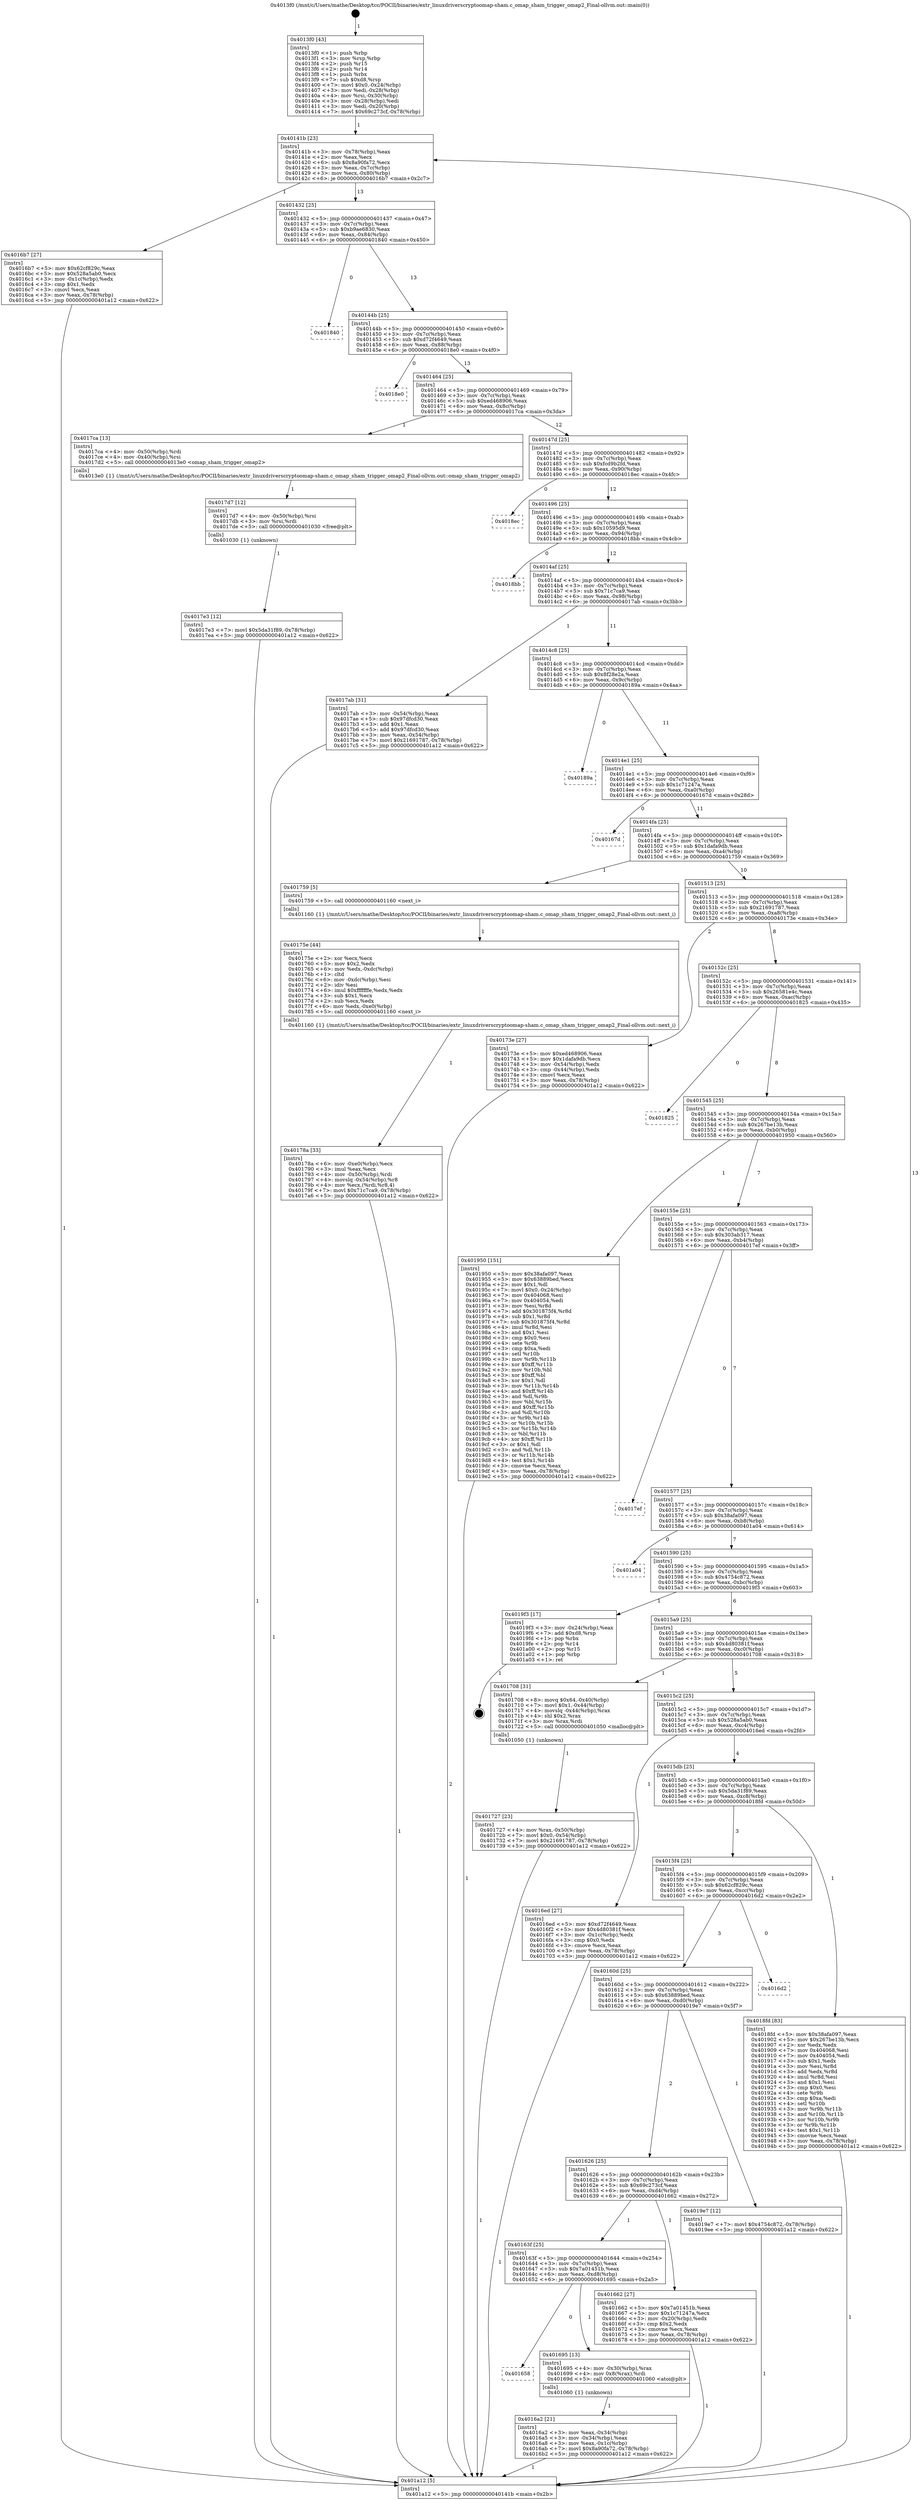 digraph "0x4013f0" {
  label = "0x4013f0 (/mnt/c/Users/mathe/Desktop/tcc/POCII/binaries/extr_linuxdriverscryptoomap-sham.c_omap_sham_trigger_omap2_Final-ollvm.out::main(0))"
  labelloc = "t"
  node[shape=record]

  Entry [label="",width=0.3,height=0.3,shape=circle,fillcolor=black,style=filled]
  "0x40141b" [label="{
     0x40141b [23]\l
     | [instrs]\l
     &nbsp;&nbsp;0x40141b \<+3\>: mov -0x78(%rbp),%eax\l
     &nbsp;&nbsp;0x40141e \<+2\>: mov %eax,%ecx\l
     &nbsp;&nbsp;0x401420 \<+6\>: sub $0x8a90fa72,%ecx\l
     &nbsp;&nbsp;0x401426 \<+3\>: mov %eax,-0x7c(%rbp)\l
     &nbsp;&nbsp;0x401429 \<+3\>: mov %ecx,-0x80(%rbp)\l
     &nbsp;&nbsp;0x40142c \<+6\>: je 00000000004016b7 \<main+0x2c7\>\l
  }"]
  "0x4016b7" [label="{
     0x4016b7 [27]\l
     | [instrs]\l
     &nbsp;&nbsp;0x4016b7 \<+5\>: mov $0x62cf829c,%eax\l
     &nbsp;&nbsp;0x4016bc \<+5\>: mov $0x528a5ab0,%ecx\l
     &nbsp;&nbsp;0x4016c1 \<+3\>: mov -0x1c(%rbp),%edx\l
     &nbsp;&nbsp;0x4016c4 \<+3\>: cmp $0x1,%edx\l
     &nbsp;&nbsp;0x4016c7 \<+3\>: cmovl %ecx,%eax\l
     &nbsp;&nbsp;0x4016ca \<+3\>: mov %eax,-0x78(%rbp)\l
     &nbsp;&nbsp;0x4016cd \<+5\>: jmp 0000000000401a12 \<main+0x622\>\l
  }"]
  "0x401432" [label="{
     0x401432 [25]\l
     | [instrs]\l
     &nbsp;&nbsp;0x401432 \<+5\>: jmp 0000000000401437 \<main+0x47\>\l
     &nbsp;&nbsp;0x401437 \<+3\>: mov -0x7c(%rbp),%eax\l
     &nbsp;&nbsp;0x40143a \<+5\>: sub $0xb9ae6830,%eax\l
     &nbsp;&nbsp;0x40143f \<+6\>: mov %eax,-0x84(%rbp)\l
     &nbsp;&nbsp;0x401445 \<+6\>: je 0000000000401840 \<main+0x450\>\l
  }"]
  Exit [label="",width=0.3,height=0.3,shape=circle,fillcolor=black,style=filled,peripheries=2]
  "0x401840" [label="{
     0x401840\l
  }", style=dashed]
  "0x40144b" [label="{
     0x40144b [25]\l
     | [instrs]\l
     &nbsp;&nbsp;0x40144b \<+5\>: jmp 0000000000401450 \<main+0x60\>\l
     &nbsp;&nbsp;0x401450 \<+3\>: mov -0x7c(%rbp),%eax\l
     &nbsp;&nbsp;0x401453 \<+5\>: sub $0xd72f4649,%eax\l
     &nbsp;&nbsp;0x401458 \<+6\>: mov %eax,-0x88(%rbp)\l
     &nbsp;&nbsp;0x40145e \<+6\>: je 00000000004018e0 \<main+0x4f0\>\l
  }"]
  "0x4017e3" [label="{
     0x4017e3 [12]\l
     | [instrs]\l
     &nbsp;&nbsp;0x4017e3 \<+7\>: movl $0x5da31f89,-0x78(%rbp)\l
     &nbsp;&nbsp;0x4017ea \<+5\>: jmp 0000000000401a12 \<main+0x622\>\l
  }"]
  "0x4018e0" [label="{
     0x4018e0\l
  }", style=dashed]
  "0x401464" [label="{
     0x401464 [25]\l
     | [instrs]\l
     &nbsp;&nbsp;0x401464 \<+5\>: jmp 0000000000401469 \<main+0x79\>\l
     &nbsp;&nbsp;0x401469 \<+3\>: mov -0x7c(%rbp),%eax\l
     &nbsp;&nbsp;0x40146c \<+5\>: sub $0xed468906,%eax\l
     &nbsp;&nbsp;0x401471 \<+6\>: mov %eax,-0x8c(%rbp)\l
     &nbsp;&nbsp;0x401477 \<+6\>: je 00000000004017ca \<main+0x3da\>\l
  }"]
  "0x4017d7" [label="{
     0x4017d7 [12]\l
     | [instrs]\l
     &nbsp;&nbsp;0x4017d7 \<+4\>: mov -0x50(%rbp),%rsi\l
     &nbsp;&nbsp;0x4017db \<+3\>: mov %rsi,%rdi\l
     &nbsp;&nbsp;0x4017de \<+5\>: call 0000000000401030 \<free@plt\>\l
     | [calls]\l
     &nbsp;&nbsp;0x401030 \{1\} (unknown)\l
  }"]
  "0x4017ca" [label="{
     0x4017ca [13]\l
     | [instrs]\l
     &nbsp;&nbsp;0x4017ca \<+4\>: mov -0x50(%rbp),%rdi\l
     &nbsp;&nbsp;0x4017ce \<+4\>: mov -0x40(%rbp),%rsi\l
     &nbsp;&nbsp;0x4017d2 \<+5\>: call 00000000004013e0 \<omap_sham_trigger_omap2\>\l
     | [calls]\l
     &nbsp;&nbsp;0x4013e0 \{1\} (/mnt/c/Users/mathe/Desktop/tcc/POCII/binaries/extr_linuxdriverscryptoomap-sham.c_omap_sham_trigger_omap2_Final-ollvm.out::omap_sham_trigger_omap2)\l
  }"]
  "0x40147d" [label="{
     0x40147d [25]\l
     | [instrs]\l
     &nbsp;&nbsp;0x40147d \<+5\>: jmp 0000000000401482 \<main+0x92\>\l
     &nbsp;&nbsp;0x401482 \<+3\>: mov -0x7c(%rbp),%eax\l
     &nbsp;&nbsp;0x401485 \<+5\>: sub $0xfcd9b2fd,%eax\l
     &nbsp;&nbsp;0x40148a \<+6\>: mov %eax,-0x90(%rbp)\l
     &nbsp;&nbsp;0x401490 \<+6\>: je 00000000004018ec \<main+0x4fc\>\l
  }"]
  "0x40178a" [label="{
     0x40178a [33]\l
     | [instrs]\l
     &nbsp;&nbsp;0x40178a \<+6\>: mov -0xe0(%rbp),%ecx\l
     &nbsp;&nbsp;0x401790 \<+3\>: imul %eax,%ecx\l
     &nbsp;&nbsp;0x401793 \<+4\>: mov -0x50(%rbp),%rdi\l
     &nbsp;&nbsp;0x401797 \<+4\>: movslq -0x54(%rbp),%r8\l
     &nbsp;&nbsp;0x40179b \<+4\>: mov %ecx,(%rdi,%r8,4)\l
     &nbsp;&nbsp;0x40179f \<+7\>: movl $0x71c7ca9,-0x78(%rbp)\l
     &nbsp;&nbsp;0x4017a6 \<+5\>: jmp 0000000000401a12 \<main+0x622\>\l
  }"]
  "0x4018ec" [label="{
     0x4018ec\l
  }", style=dashed]
  "0x401496" [label="{
     0x401496 [25]\l
     | [instrs]\l
     &nbsp;&nbsp;0x401496 \<+5\>: jmp 000000000040149b \<main+0xab\>\l
     &nbsp;&nbsp;0x40149b \<+3\>: mov -0x7c(%rbp),%eax\l
     &nbsp;&nbsp;0x40149e \<+5\>: sub $0x10595d9,%eax\l
     &nbsp;&nbsp;0x4014a3 \<+6\>: mov %eax,-0x94(%rbp)\l
     &nbsp;&nbsp;0x4014a9 \<+6\>: je 00000000004018bb \<main+0x4cb\>\l
  }"]
  "0x40175e" [label="{
     0x40175e [44]\l
     | [instrs]\l
     &nbsp;&nbsp;0x40175e \<+2\>: xor %ecx,%ecx\l
     &nbsp;&nbsp;0x401760 \<+5\>: mov $0x2,%edx\l
     &nbsp;&nbsp;0x401765 \<+6\>: mov %edx,-0xdc(%rbp)\l
     &nbsp;&nbsp;0x40176b \<+1\>: cltd\l
     &nbsp;&nbsp;0x40176c \<+6\>: mov -0xdc(%rbp),%esi\l
     &nbsp;&nbsp;0x401772 \<+2\>: idiv %esi\l
     &nbsp;&nbsp;0x401774 \<+6\>: imul $0xfffffffe,%edx,%edx\l
     &nbsp;&nbsp;0x40177a \<+3\>: sub $0x1,%ecx\l
     &nbsp;&nbsp;0x40177d \<+2\>: sub %ecx,%edx\l
     &nbsp;&nbsp;0x40177f \<+6\>: mov %edx,-0xe0(%rbp)\l
     &nbsp;&nbsp;0x401785 \<+5\>: call 0000000000401160 \<next_i\>\l
     | [calls]\l
     &nbsp;&nbsp;0x401160 \{1\} (/mnt/c/Users/mathe/Desktop/tcc/POCII/binaries/extr_linuxdriverscryptoomap-sham.c_omap_sham_trigger_omap2_Final-ollvm.out::next_i)\l
  }"]
  "0x4018bb" [label="{
     0x4018bb\l
  }", style=dashed]
  "0x4014af" [label="{
     0x4014af [25]\l
     | [instrs]\l
     &nbsp;&nbsp;0x4014af \<+5\>: jmp 00000000004014b4 \<main+0xc4\>\l
     &nbsp;&nbsp;0x4014b4 \<+3\>: mov -0x7c(%rbp),%eax\l
     &nbsp;&nbsp;0x4014b7 \<+5\>: sub $0x71c7ca9,%eax\l
     &nbsp;&nbsp;0x4014bc \<+6\>: mov %eax,-0x98(%rbp)\l
     &nbsp;&nbsp;0x4014c2 \<+6\>: je 00000000004017ab \<main+0x3bb\>\l
  }"]
  "0x401727" [label="{
     0x401727 [23]\l
     | [instrs]\l
     &nbsp;&nbsp;0x401727 \<+4\>: mov %rax,-0x50(%rbp)\l
     &nbsp;&nbsp;0x40172b \<+7\>: movl $0x0,-0x54(%rbp)\l
     &nbsp;&nbsp;0x401732 \<+7\>: movl $0x21691787,-0x78(%rbp)\l
     &nbsp;&nbsp;0x401739 \<+5\>: jmp 0000000000401a12 \<main+0x622\>\l
  }"]
  "0x4017ab" [label="{
     0x4017ab [31]\l
     | [instrs]\l
     &nbsp;&nbsp;0x4017ab \<+3\>: mov -0x54(%rbp),%eax\l
     &nbsp;&nbsp;0x4017ae \<+5\>: sub $0x97dfcd30,%eax\l
     &nbsp;&nbsp;0x4017b3 \<+3\>: add $0x1,%eax\l
     &nbsp;&nbsp;0x4017b6 \<+5\>: add $0x97dfcd30,%eax\l
     &nbsp;&nbsp;0x4017bb \<+3\>: mov %eax,-0x54(%rbp)\l
     &nbsp;&nbsp;0x4017be \<+7\>: movl $0x21691787,-0x78(%rbp)\l
     &nbsp;&nbsp;0x4017c5 \<+5\>: jmp 0000000000401a12 \<main+0x622\>\l
  }"]
  "0x4014c8" [label="{
     0x4014c8 [25]\l
     | [instrs]\l
     &nbsp;&nbsp;0x4014c8 \<+5\>: jmp 00000000004014cd \<main+0xdd\>\l
     &nbsp;&nbsp;0x4014cd \<+3\>: mov -0x7c(%rbp),%eax\l
     &nbsp;&nbsp;0x4014d0 \<+5\>: sub $0x8f28e2a,%eax\l
     &nbsp;&nbsp;0x4014d5 \<+6\>: mov %eax,-0x9c(%rbp)\l
     &nbsp;&nbsp;0x4014db \<+6\>: je 000000000040189a \<main+0x4aa\>\l
  }"]
  "0x4016a2" [label="{
     0x4016a2 [21]\l
     | [instrs]\l
     &nbsp;&nbsp;0x4016a2 \<+3\>: mov %eax,-0x34(%rbp)\l
     &nbsp;&nbsp;0x4016a5 \<+3\>: mov -0x34(%rbp),%eax\l
     &nbsp;&nbsp;0x4016a8 \<+3\>: mov %eax,-0x1c(%rbp)\l
     &nbsp;&nbsp;0x4016ab \<+7\>: movl $0x8a90fa72,-0x78(%rbp)\l
     &nbsp;&nbsp;0x4016b2 \<+5\>: jmp 0000000000401a12 \<main+0x622\>\l
  }"]
  "0x40189a" [label="{
     0x40189a\l
  }", style=dashed]
  "0x4014e1" [label="{
     0x4014e1 [25]\l
     | [instrs]\l
     &nbsp;&nbsp;0x4014e1 \<+5\>: jmp 00000000004014e6 \<main+0xf6\>\l
     &nbsp;&nbsp;0x4014e6 \<+3\>: mov -0x7c(%rbp),%eax\l
     &nbsp;&nbsp;0x4014e9 \<+5\>: sub $0x1c71247a,%eax\l
     &nbsp;&nbsp;0x4014ee \<+6\>: mov %eax,-0xa0(%rbp)\l
     &nbsp;&nbsp;0x4014f4 \<+6\>: je 000000000040167d \<main+0x28d\>\l
  }"]
  "0x401658" [label="{
     0x401658\l
  }", style=dashed]
  "0x40167d" [label="{
     0x40167d\l
  }", style=dashed]
  "0x4014fa" [label="{
     0x4014fa [25]\l
     | [instrs]\l
     &nbsp;&nbsp;0x4014fa \<+5\>: jmp 00000000004014ff \<main+0x10f\>\l
     &nbsp;&nbsp;0x4014ff \<+3\>: mov -0x7c(%rbp),%eax\l
     &nbsp;&nbsp;0x401502 \<+5\>: sub $0x1dafa9db,%eax\l
     &nbsp;&nbsp;0x401507 \<+6\>: mov %eax,-0xa4(%rbp)\l
     &nbsp;&nbsp;0x40150d \<+6\>: je 0000000000401759 \<main+0x369\>\l
  }"]
  "0x401695" [label="{
     0x401695 [13]\l
     | [instrs]\l
     &nbsp;&nbsp;0x401695 \<+4\>: mov -0x30(%rbp),%rax\l
     &nbsp;&nbsp;0x401699 \<+4\>: mov 0x8(%rax),%rdi\l
     &nbsp;&nbsp;0x40169d \<+5\>: call 0000000000401060 \<atoi@plt\>\l
     | [calls]\l
     &nbsp;&nbsp;0x401060 \{1\} (unknown)\l
  }"]
  "0x401759" [label="{
     0x401759 [5]\l
     | [instrs]\l
     &nbsp;&nbsp;0x401759 \<+5\>: call 0000000000401160 \<next_i\>\l
     | [calls]\l
     &nbsp;&nbsp;0x401160 \{1\} (/mnt/c/Users/mathe/Desktop/tcc/POCII/binaries/extr_linuxdriverscryptoomap-sham.c_omap_sham_trigger_omap2_Final-ollvm.out::next_i)\l
  }"]
  "0x401513" [label="{
     0x401513 [25]\l
     | [instrs]\l
     &nbsp;&nbsp;0x401513 \<+5\>: jmp 0000000000401518 \<main+0x128\>\l
     &nbsp;&nbsp;0x401518 \<+3\>: mov -0x7c(%rbp),%eax\l
     &nbsp;&nbsp;0x40151b \<+5\>: sub $0x21691787,%eax\l
     &nbsp;&nbsp;0x401520 \<+6\>: mov %eax,-0xa8(%rbp)\l
     &nbsp;&nbsp;0x401526 \<+6\>: je 000000000040173e \<main+0x34e\>\l
  }"]
  "0x4013f0" [label="{
     0x4013f0 [43]\l
     | [instrs]\l
     &nbsp;&nbsp;0x4013f0 \<+1\>: push %rbp\l
     &nbsp;&nbsp;0x4013f1 \<+3\>: mov %rsp,%rbp\l
     &nbsp;&nbsp;0x4013f4 \<+2\>: push %r15\l
     &nbsp;&nbsp;0x4013f6 \<+2\>: push %r14\l
     &nbsp;&nbsp;0x4013f8 \<+1\>: push %rbx\l
     &nbsp;&nbsp;0x4013f9 \<+7\>: sub $0xd8,%rsp\l
     &nbsp;&nbsp;0x401400 \<+7\>: movl $0x0,-0x24(%rbp)\l
     &nbsp;&nbsp;0x401407 \<+3\>: mov %edi,-0x28(%rbp)\l
     &nbsp;&nbsp;0x40140a \<+4\>: mov %rsi,-0x30(%rbp)\l
     &nbsp;&nbsp;0x40140e \<+3\>: mov -0x28(%rbp),%edi\l
     &nbsp;&nbsp;0x401411 \<+3\>: mov %edi,-0x20(%rbp)\l
     &nbsp;&nbsp;0x401414 \<+7\>: movl $0x69c273cf,-0x78(%rbp)\l
  }"]
  "0x40173e" [label="{
     0x40173e [27]\l
     | [instrs]\l
     &nbsp;&nbsp;0x40173e \<+5\>: mov $0xed468906,%eax\l
     &nbsp;&nbsp;0x401743 \<+5\>: mov $0x1dafa9db,%ecx\l
     &nbsp;&nbsp;0x401748 \<+3\>: mov -0x54(%rbp),%edx\l
     &nbsp;&nbsp;0x40174b \<+3\>: cmp -0x44(%rbp),%edx\l
     &nbsp;&nbsp;0x40174e \<+3\>: cmovl %ecx,%eax\l
     &nbsp;&nbsp;0x401751 \<+3\>: mov %eax,-0x78(%rbp)\l
     &nbsp;&nbsp;0x401754 \<+5\>: jmp 0000000000401a12 \<main+0x622\>\l
  }"]
  "0x40152c" [label="{
     0x40152c [25]\l
     | [instrs]\l
     &nbsp;&nbsp;0x40152c \<+5\>: jmp 0000000000401531 \<main+0x141\>\l
     &nbsp;&nbsp;0x401531 \<+3\>: mov -0x7c(%rbp),%eax\l
     &nbsp;&nbsp;0x401534 \<+5\>: sub $0x26581e4c,%eax\l
     &nbsp;&nbsp;0x401539 \<+6\>: mov %eax,-0xac(%rbp)\l
     &nbsp;&nbsp;0x40153f \<+6\>: je 0000000000401825 \<main+0x435\>\l
  }"]
  "0x401a12" [label="{
     0x401a12 [5]\l
     | [instrs]\l
     &nbsp;&nbsp;0x401a12 \<+5\>: jmp 000000000040141b \<main+0x2b\>\l
  }"]
  "0x401825" [label="{
     0x401825\l
  }", style=dashed]
  "0x401545" [label="{
     0x401545 [25]\l
     | [instrs]\l
     &nbsp;&nbsp;0x401545 \<+5\>: jmp 000000000040154a \<main+0x15a\>\l
     &nbsp;&nbsp;0x40154a \<+3\>: mov -0x7c(%rbp),%eax\l
     &nbsp;&nbsp;0x40154d \<+5\>: sub $0x267be13b,%eax\l
     &nbsp;&nbsp;0x401552 \<+6\>: mov %eax,-0xb0(%rbp)\l
     &nbsp;&nbsp;0x401558 \<+6\>: je 0000000000401950 \<main+0x560\>\l
  }"]
  "0x40163f" [label="{
     0x40163f [25]\l
     | [instrs]\l
     &nbsp;&nbsp;0x40163f \<+5\>: jmp 0000000000401644 \<main+0x254\>\l
     &nbsp;&nbsp;0x401644 \<+3\>: mov -0x7c(%rbp),%eax\l
     &nbsp;&nbsp;0x401647 \<+5\>: sub $0x7a01451b,%eax\l
     &nbsp;&nbsp;0x40164c \<+6\>: mov %eax,-0xd8(%rbp)\l
     &nbsp;&nbsp;0x401652 \<+6\>: je 0000000000401695 \<main+0x2a5\>\l
  }"]
  "0x401950" [label="{
     0x401950 [151]\l
     | [instrs]\l
     &nbsp;&nbsp;0x401950 \<+5\>: mov $0x38afa097,%eax\l
     &nbsp;&nbsp;0x401955 \<+5\>: mov $0x63889bed,%ecx\l
     &nbsp;&nbsp;0x40195a \<+2\>: mov $0x1,%dl\l
     &nbsp;&nbsp;0x40195c \<+7\>: movl $0x0,-0x24(%rbp)\l
     &nbsp;&nbsp;0x401963 \<+7\>: mov 0x404068,%esi\l
     &nbsp;&nbsp;0x40196a \<+7\>: mov 0x404054,%edi\l
     &nbsp;&nbsp;0x401971 \<+3\>: mov %esi,%r8d\l
     &nbsp;&nbsp;0x401974 \<+7\>: add $0x301875f4,%r8d\l
     &nbsp;&nbsp;0x40197b \<+4\>: sub $0x1,%r8d\l
     &nbsp;&nbsp;0x40197f \<+7\>: sub $0x301875f4,%r8d\l
     &nbsp;&nbsp;0x401986 \<+4\>: imul %r8d,%esi\l
     &nbsp;&nbsp;0x40198a \<+3\>: and $0x1,%esi\l
     &nbsp;&nbsp;0x40198d \<+3\>: cmp $0x0,%esi\l
     &nbsp;&nbsp;0x401990 \<+4\>: sete %r9b\l
     &nbsp;&nbsp;0x401994 \<+3\>: cmp $0xa,%edi\l
     &nbsp;&nbsp;0x401997 \<+4\>: setl %r10b\l
     &nbsp;&nbsp;0x40199b \<+3\>: mov %r9b,%r11b\l
     &nbsp;&nbsp;0x40199e \<+4\>: xor $0xff,%r11b\l
     &nbsp;&nbsp;0x4019a2 \<+3\>: mov %r10b,%bl\l
     &nbsp;&nbsp;0x4019a5 \<+3\>: xor $0xff,%bl\l
     &nbsp;&nbsp;0x4019a8 \<+3\>: xor $0x1,%dl\l
     &nbsp;&nbsp;0x4019ab \<+3\>: mov %r11b,%r14b\l
     &nbsp;&nbsp;0x4019ae \<+4\>: and $0xff,%r14b\l
     &nbsp;&nbsp;0x4019b2 \<+3\>: and %dl,%r9b\l
     &nbsp;&nbsp;0x4019b5 \<+3\>: mov %bl,%r15b\l
     &nbsp;&nbsp;0x4019b8 \<+4\>: and $0xff,%r15b\l
     &nbsp;&nbsp;0x4019bc \<+3\>: and %dl,%r10b\l
     &nbsp;&nbsp;0x4019bf \<+3\>: or %r9b,%r14b\l
     &nbsp;&nbsp;0x4019c2 \<+3\>: or %r10b,%r15b\l
     &nbsp;&nbsp;0x4019c5 \<+3\>: xor %r15b,%r14b\l
     &nbsp;&nbsp;0x4019c8 \<+3\>: or %bl,%r11b\l
     &nbsp;&nbsp;0x4019cb \<+4\>: xor $0xff,%r11b\l
     &nbsp;&nbsp;0x4019cf \<+3\>: or $0x1,%dl\l
     &nbsp;&nbsp;0x4019d2 \<+3\>: and %dl,%r11b\l
     &nbsp;&nbsp;0x4019d5 \<+3\>: or %r11b,%r14b\l
     &nbsp;&nbsp;0x4019d8 \<+4\>: test $0x1,%r14b\l
     &nbsp;&nbsp;0x4019dc \<+3\>: cmovne %ecx,%eax\l
     &nbsp;&nbsp;0x4019df \<+3\>: mov %eax,-0x78(%rbp)\l
     &nbsp;&nbsp;0x4019e2 \<+5\>: jmp 0000000000401a12 \<main+0x622\>\l
  }"]
  "0x40155e" [label="{
     0x40155e [25]\l
     | [instrs]\l
     &nbsp;&nbsp;0x40155e \<+5\>: jmp 0000000000401563 \<main+0x173\>\l
     &nbsp;&nbsp;0x401563 \<+3\>: mov -0x7c(%rbp),%eax\l
     &nbsp;&nbsp;0x401566 \<+5\>: sub $0x303ab317,%eax\l
     &nbsp;&nbsp;0x40156b \<+6\>: mov %eax,-0xb4(%rbp)\l
     &nbsp;&nbsp;0x401571 \<+6\>: je 00000000004017ef \<main+0x3ff\>\l
  }"]
  "0x401662" [label="{
     0x401662 [27]\l
     | [instrs]\l
     &nbsp;&nbsp;0x401662 \<+5\>: mov $0x7a01451b,%eax\l
     &nbsp;&nbsp;0x401667 \<+5\>: mov $0x1c71247a,%ecx\l
     &nbsp;&nbsp;0x40166c \<+3\>: mov -0x20(%rbp),%edx\l
     &nbsp;&nbsp;0x40166f \<+3\>: cmp $0x2,%edx\l
     &nbsp;&nbsp;0x401672 \<+3\>: cmovne %ecx,%eax\l
     &nbsp;&nbsp;0x401675 \<+3\>: mov %eax,-0x78(%rbp)\l
     &nbsp;&nbsp;0x401678 \<+5\>: jmp 0000000000401a12 \<main+0x622\>\l
  }"]
  "0x4017ef" [label="{
     0x4017ef\l
  }", style=dashed]
  "0x401577" [label="{
     0x401577 [25]\l
     | [instrs]\l
     &nbsp;&nbsp;0x401577 \<+5\>: jmp 000000000040157c \<main+0x18c\>\l
     &nbsp;&nbsp;0x40157c \<+3\>: mov -0x7c(%rbp),%eax\l
     &nbsp;&nbsp;0x40157f \<+5\>: sub $0x38afa097,%eax\l
     &nbsp;&nbsp;0x401584 \<+6\>: mov %eax,-0xb8(%rbp)\l
     &nbsp;&nbsp;0x40158a \<+6\>: je 0000000000401a04 \<main+0x614\>\l
  }"]
  "0x401626" [label="{
     0x401626 [25]\l
     | [instrs]\l
     &nbsp;&nbsp;0x401626 \<+5\>: jmp 000000000040162b \<main+0x23b\>\l
     &nbsp;&nbsp;0x40162b \<+3\>: mov -0x7c(%rbp),%eax\l
     &nbsp;&nbsp;0x40162e \<+5\>: sub $0x69c273cf,%eax\l
     &nbsp;&nbsp;0x401633 \<+6\>: mov %eax,-0xd4(%rbp)\l
     &nbsp;&nbsp;0x401639 \<+6\>: je 0000000000401662 \<main+0x272\>\l
  }"]
  "0x401a04" [label="{
     0x401a04\l
  }", style=dashed]
  "0x401590" [label="{
     0x401590 [25]\l
     | [instrs]\l
     &nbsp;&nbsp;0x401590 \<+5\>: jmp 0000000000401595 \<main+0x1a5\>\l
     &nbsp;&nbsp;0x401595 \<+3\>: mov -0x7c(%rbp),%eax\l
     &nbsp;&nbsp;0x401598 \<+5\>: sub $0x4754c872,%eax\l
     &nbsp;&nbsp;0x40159d \<+6\>: mov %eax,-0xbc(%rbp)\l
     &nbsp;&nbsp;0x4015a3 \<+6\>: je 00000000004019f3 \<main+0x603\>\l
  }"]
  "0x4019e7" [label="{
     0x4019e7 [12]\l
     | [instrs]\l
     &nbsp;&nbsp;0x4019e7 \<+7\>: movl $0x4754c872,-0x78(%rbp)\l
     &nbsp;&nbsp;0x4019ee \<+5\>: jmp 0000000000401a12 \<main+0x622\>\l
  }"]
  "0x4019f3" [label="{
     0x4019f3 [17]\l
     | [instrs]\l
     &nbsp;&nbsp;0x4019f3 \<+3\>: mov -0x24(%rbp),%eax\l
     &nbsp;&nbsp;0x4019f6 \<+7\>: add $0xd8,%rsp\l
     &nbsp;&nbsp;0x4019fd \<+1\>: pop %rbx\l
     &nbsp;&nbsp;0x4019fe \<+2\>: pop %r14\l
     &nbsp;&nbsp;0x401a00 \<+2\>: pop %r15\l
     &nbsp;&nbsp;0x401a02 \<+1\>: pop %rbp\l
     &nbsp;&nbsp;0x401a03 \<+1\>: ret\l
  }"]
  "0x4015a9" [label="{
     0x4015a9 [25]\l
     | [instrs]\l
     &nbsp;&nbsp;0x4015a9 \<+5\>: jmp 00000000004015ae \<main+0x1be\>\l
     &nbsp;&nbsp;0x4015ae \<+3\>: mov -0x7c(%rbp),%eax\l
     &nbsp;&nbsp;0x4015b1 \<+5\>: sub $0x4d80381f,%eax\l
     &nbsp;&nbsp;0x4015b6 \<+6\>: mov %eax,-0xc0(%rbp)\l
     &nbsp;&nbsp;0x4015bc \<+6\>: je 0000000000401708 \<main+0x318\>\l
  }"]
  "0x40160d" [label="{
     0x40160d [25]\l
     | [instrs]\l
     &nbsp;&nbsp;0x40160d \<+5\>: jmp 0000000000401612 \<main+0x222\>\l
     &nbsp;&nbsp;0x401612 \<+3\>: mov -0x7c(%rbp),%eax\l
     &nbsp;&nbsp;0x401615 \<+5\>: sub $0x63889bed,%eax\l
     &nbsp;&nbsp;0x40161a \<+6\>: mov %eax,-0xd0(%rbp)\l
     &nbsp;&nbsp;0x401620 \<+6\>: je 00000000004019e7 \<main+0x5f7\>\l
  }"]
  "0x401708" [label="{
     0x401708 [31]\l
     | [instrs]\l
     &nbsp;&nbsp;0x401708 \<+8\>: movq $0x64,-0x40(%rbp)\l
     &nbsp;&nbsp;0x401710 \<+7\>: movl $0x1,-0x44(%rbp)\l
     &nbsp;&nbsp;0x401717 \<+4\>: movslq -0x44(%rbp),%rax\l
     &nbsp;&nbsp;0x40171b \<+4\>: shl $0x2,%rax\l
     &nbsp;&nbsp;0x40171f \<+3\>: mov %rax,%rdi\l
     &nbsp;&nbsp;0x401722 \<+5\>: call 0000000000401050 \<malloc@plt\>\l
     | [calls]\l
     &nbsp;&nbsp;0x401050 \{1\} (unknown)\l
  }"]
  "0x4015c2" [label="{
     0x4015c2 [25]\l
     | [instrs]\l
     &nbsp;&nbsp;0x4015c2 \<+5\>: jmp 00000000004015c7 \<main+0x1d7\>\l
     &nbsp;&nbsp;0x4015c7 \<+3\>: mov -0x7c(%rbp),%eax\l
     &nbsp;&nbsp;0x4015ca \<+5\>: sub $0x528a5ab0,%eax\l
     &nbsp;&nbsp;0x4015cf \<+6\>: mov %eax,-0xc4(%rbp)\l
     &nbsp;&nbsp;0x4015d5 \<+6\>: je 00000000004016ed \<main+0x2fd\>\l
  }"]
  "0x4016d2" [label="{
     0x4016d2\l
  }", style=dashed]
  "0x4016ed" [label="{
     0x4016ed [27]\l
     | [instrs]\l
     &nbsp;&nbsp;0x4016ed \<+5\>: mov $0xd72f4649,%eax\l
     &nbsp;&nbsp;0x4016f2 \<+5\>: mov $0x4d80381f,%ecx\l
     &nbsp;&nbsp;0x4016f7 \<+3\>: mov -0x1c(%rbp),%edx\l
     &nbsp;&nbsp;0x4016fa \<+3\>: cmp $0x0,%edx\l
     &nbsp;&nbsp;0x4016fd \<+3\>: cmove %ecx,%eax\l
     &nbsp;&nbsp;0x401700 \<+3\>: mov %eax,-0x78(%rbp)\l
     &nbsp;&nbsp;0x401703 \<+5\>: jmp 0000000000401a12 \<main+0x622\>\l
  }"]
  "0x4015db" [label="{
     0x4015db [25]\l
     | [instrs]\l
     &nbsp;&nbsp;0x4015db \<+5\>: jmp 00000000004015e0 \<main+0x1f0\>\l
     &nbsp;&nbsp;0x4015e0 \<+3\>: mov -0x7c(%rbp),%eax\l
     &nbsp;&nbsp;0x4015e3 \<+5\>: sub $0x5da31f89,%eax\l
     &nbsp;&nbsp;0x4015e8 \<+6\>: mov %eax,-0xc8(%rbp)\l
     &nbsp;&nbsp;0x4015ee \<+6\>: je 00000000004018fd \<main+0x50d\>\l
  }"]
  "0x4015f4" [label="{
     0x4015f4 [25]\l
     | [instrs]\l
     &nbsp;&nbsp;0x4015f4 \<+5\>: jmp 00000000004015f9 \<main+0x209\>\l
     &nbsp;&nbsp;0x4015f9 \<+3\>: mov -0x7c(%rbp),%eax\l
     &nbsp;&nbsp;0x4015fc \<+5\>: sub $0x62cf829c,%eax\l
     &nbsp;&nbsp;0x401601 \<+6\>: mov %eax,-0xcc(%rbp)\l
     &nbsp;&nbsp;0x401607 \<+6\>: je 00000000004016d2 \<main+0x2e2\>\l
  }"]
  "0x4018fd" [label="{
     0x4018fd [83]\l
     | [instrs]\l
     &nbsp;&nbsp;0x4018fd \<+5\>: mov $0x38afa097,%eax\l
     &nbsp;&nbsp;0x401902 \<+5\>: mov $0x267be13b,%ecx\l
     &nbsp;&nbsp;0x401907 \<+2\>: xor %edx,%edx\l
     &nbsp;&nbsp;0x401909 \<+7\>: mov 0x404068,%esi\l
     &nbsp;&nbsp;0x401910 \<+7\>: mov 0x404054,%edi\l
     &nbsp;&nbsp;0x401917 \<+3\>: sub $0x1,%edx\l
     &nbsp;&nbsp;0x40191a \<+3\>: mov %esi,%r8d\l
     &nbsp;&nbsp;0x40191d \<+3\>: add %edx,%r8d\l
     &nbsp;&nbsp;0x401920 \<+4\>: imul %r8d,%esi\l
     &nbsp;&nbsp;0x401924 \<+3\>: and $0x1,%esi\l
     &nbsp;&nbsp;0x401927 \<+3\>: cmp $0x0,%esi\l
     &nbsp;&nbsp;0x40192a \<+4\>: sete %r9b\l
     &nbsp;&nbsp;0x40192e \<+3\>: cmp $0xa,%edi\l
     &nbsp;&nbsp;0x401931 \<+4\>: setl %r10b\l
     &nbsp;&nbsp;0x401935 \<+3\>: mov %r9b,%r11b\l
     &nbsp;&nbsp;0x401938 \<+3\>: and %r10b,%r11b\l
     &nbsp;&nbsp;0x40193b \<+3\>: xor %r10b,%r9b\l
     &nbsp;&nbsp;0x40193e \<+3\>: or %r9b,%r11b\l
     &nbsp;&nbsp;0x401941 \<+4\>: test $0x1,%r11b\l
     &nbsp;&nbsp;0x401945 \<+3\>: cmovne %ecx,%eax\l
     &nbsp;&nbsp;0x401948 \<+3\>: mov %eax,-0x78(%rbp)\l
     &nbsp;&nbsp;0x40194b \<+5\>: jmp 0000000000401a12 \<main+0x622\>\l
  }"]
  Entry -> "0x4013f0" [label=" 1"]
  "0x40141b" -> "0x4016b7" [label=" 1"]
  "0x40141b" -> "0x401432" [label=" 13"]
  "0x4019f3" -> Exit [label=" 1"]
  "0x401432" -> "0x401840" [label=" 0"]
  "0x401432" -> "0x40144b" [label=" 13"]
  "0x4019e7" -> "0x401a12" [label=" 1"]
  "0x40144b" -> "0x4018e0" [label=" 0"]
  "0x40144b" -> "0x401464" [label=" 13"]
  "0x401950" -> "0x401a12" [label=" 1"]
  "0x401464" -> "0x4017ca" [label=" 1"]
  "0x401464" -> "0x40147d" [label=" 12"]
  "0x4018fd" -> "0x401a12" [label=" 1"]
  "0x40147d" -> "0x4018ec" [label=" 0"]
  "0x40147d" -> "0x401496" [label=" 12"]
  "0x4017e3" -> "0x401a12" [label=" 1"]
  "0x401496" -> "0x4018bb" [label=" 0"]
  "0x401496" -> "0x4014af" [label=" 12"]
  "0x4017d7" -> "0x4017e3" [label=" 1"]
  "0x4014af" -> "0x4017ab" [label=" 1"]
  "0x4014af" -> "0x4014c8" [label=" 11"]
  "0x4017ca" -> "0x4017d7" [label=" 1"]
  "0x4014c8" -> "0x40189a" [label=" 0"]
  "0x4014c8" -> "0x4014e1" [label=" 11"]
  "0x4017ab" -> "0x401a12" [label=" 1"]
  "0x4014e1" -> "0x40167d" [label=" 0"]
  "0x4014e1" -> "0x4014fa" [label=" 11"]
  "0x40178a" -> "0x401a12" [label=" 1"]
  "0x4014fa" -> "0x401759" [label=" 1"]
  "0x4014fa" -> "0x401513" [label=" 10"]
  "0x40175e" -> "0x40178a" [label=" 1"]
  "0x401513" -> "0x40173e" [label=" 2"]
  "0x401513" -> "0x40152c" [label=" 8"]
  "0x40173e" -> "0x401a12" [label=" 2"]
  "0x40152c" -> "0x401825" [label=" 0"]
  "0x40152c" -> "0x401545" [label=" 8"]
  "0x401727" -> "0x401a12" [label=" 1"]
  "0x401545" -> "0x401950" [label=" 1"]
  "0x401545" -> "0x40155e" [label=" 7"]
  "0x401708" -> "0x401727" [label=" 1"]
  "0x40155e" -> "0x4017ef" [label=" 0"]
  "0x40155e" -> "0x401577" [label=" 7"]
  "0x4016ed" -> "0x401a12" [label=" 1"]
  "0x401577" -> "0x401a04" [label=" 0"]
  "0x401577" -> "0x401590" [label=" 7"]
  "0x4016a2" -> "0x401a12" [label=" 1"]
  "0x401590" -> "0x4019f3" [label=" 1"]
  "0x401590" -> "0x4015a9" [label=" 6"]
  "0x401695" -> "0x4016a2" [label=" 1"]
  "0x4015a9" -> "0x401708" [label=" 1"]
  "0x4015a9" -> "0x4015c2" [label=" 5"]
  "0x40163f" -> "0x401695" [label=" 1"]
  "0x4015c2" -> "0x4016ed" [label=" 1"]
  "0x4015c2" -> "0x4015db" [label=" 4"]
  "0x401759" -> "0x40175e" [label=" 1"]
  "0x4015db" -> "0x4018fd" [label=" 1"]
  "0x4015db" -> "0x4015f4" [label=" 3"]
  "0x401a12" -> "0x40141b" [label=" 13"]
  "0x4015f4" -> "0x4016d2" [label=" 0"]
  "0x4015f4" -> "0x40160d" [label=" 3"]
  "0x40163f" -> "0x401658" [label=" 0"]
  "0x40160d" -> "0x4019e7" [label=" 1"]
  "0x40160d" -> "0x401626" [label=" 2"]
  "0x4016b7" -> "0x401a12" [label=" 1"]
  "0x401626" -> "0x401662" [label=" 1"]
  "0x401626" -> "0x40163f" [label=" 1"]
  "0x401662" -> "0x401a12" [label=" 1"]
  "0x4013f0" -> "0x40141b" [label=" 1"]
}
